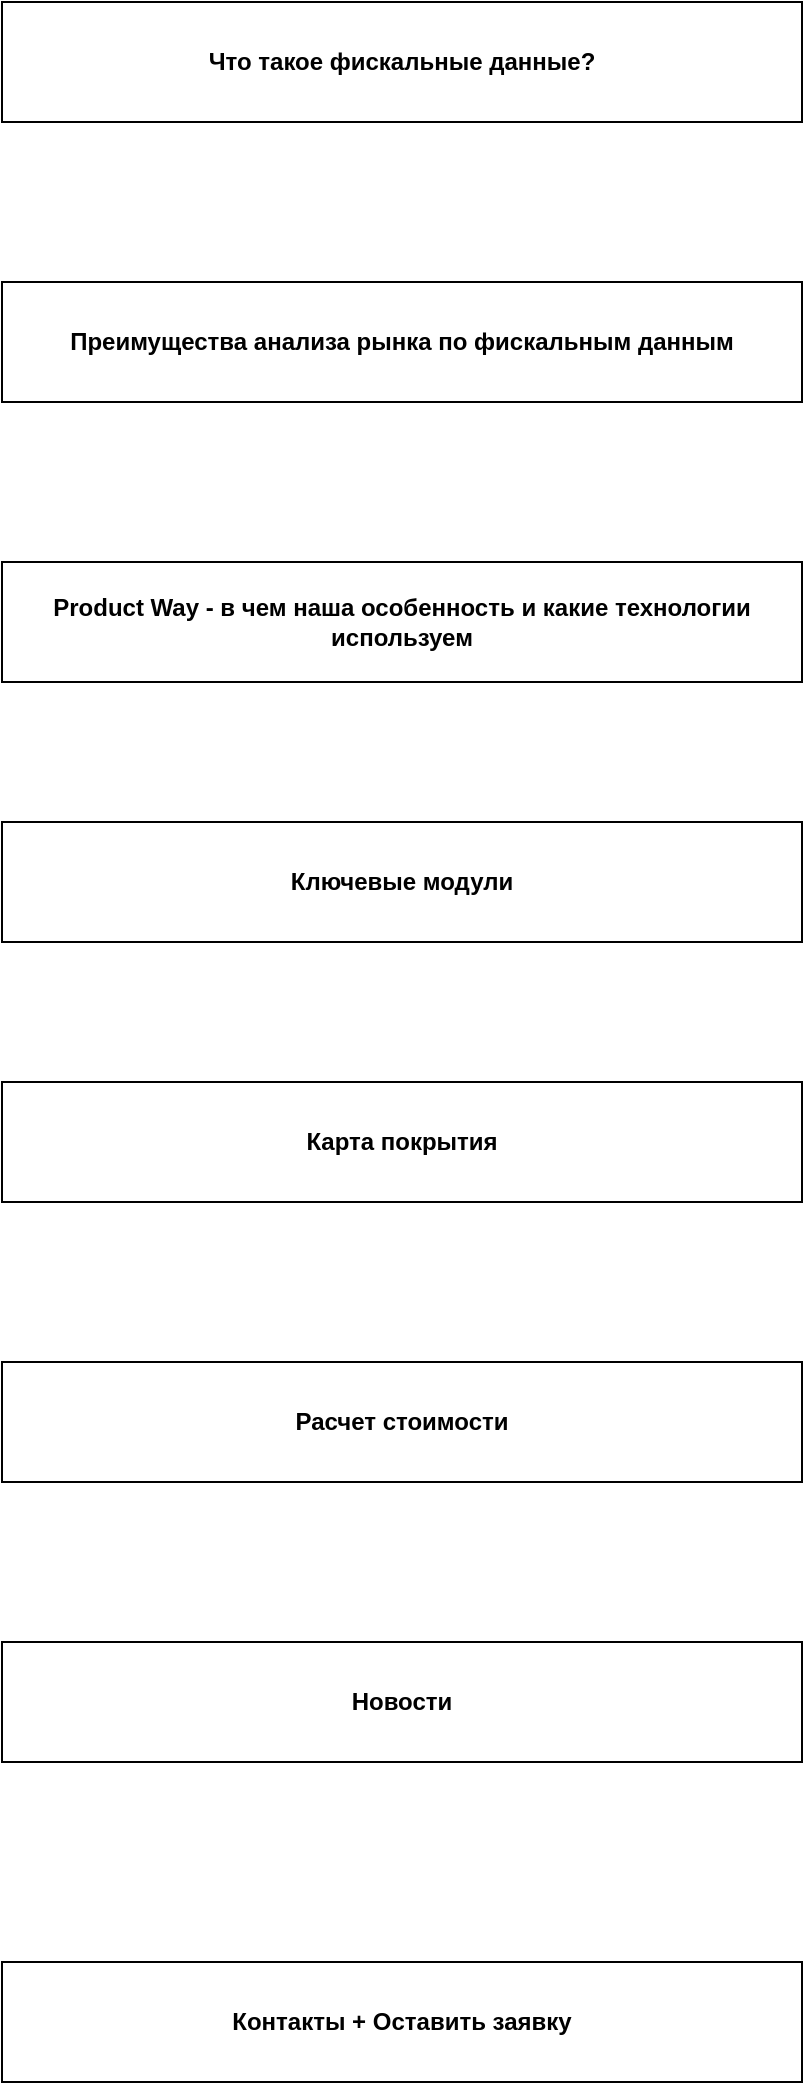 <mxfile version="14.2.9" type="github">
  <diagram id="H3-4zY_dl16-pE3fcs3A" name="Page-1">
    <mxGraphModel dx="868" dy="479" grid="1" gridSize="10" guides="1" tooltips="1" connect="1" arrows="1" fold="1" page="1" pageScale="1" pageWidth="827" pageHeight="1169" math="0" shadow="0">
      <root>
        <mxCell id="0" />
        <mxCell id="1" parent="0" />
        <mxCell id="qgN8fIEhzLymv8GiFc2B-1" value="&lt;b&gt;Что такое фискальные данные?&lt;br&gt;&lt;/b&gt;" style="rounded=0;whiteSpace=wrap;html=1;" vertex="1" parent="1">
          <mxGeometry x="120" y="20" width="400" height="60" as="geometry" />
        </mxCell>
        <mxCell id="qgN8fIEhzLymv8GiFc2B-2" value="Преимущества анализа рынка по фискальным данным" style="rounded=0;whiteSpace=wrap;html=1;fontStyle=1" vertex="1" parent="1">
          <mxGeometry x="120" y="160" width="400" height="60" as="geometry" />
        </mxCell>
        <mxCell id="qgN8fIEhzLymv8GiFc2B-3" value="Product Way - в чем наша особенность и какие технологии используем" style="rounded=0;whiteSpace=wrap;html=1;fontStyle=1" vertex="1" parent="1">
          <mxGeometry x="120" y="300" width="400" height="60" as="geometry" />
        </mxCell>
        <mxCell id="qgN8fIEhzLymv8GiFc2B-4" value="Ключевые модули" style="rounded=0;whiteSpace=wrap;html=1;fontStyle=1" vertex="1" parent="1">
          <mxGeometry x="120" y="430" width="400" height="60" as="geometry" />
        </mxCell>
        <mxCell id="qgN8fIEhzLymv8GiFc2B-5" value="Карта покрытия" style="rounded=0;whiteSpace=wrap;html=1;fontStyle=1" vertex="1" parent="1">
          <mxGeometry x="120" y="560" width="400" height="60" as="geometry" />
        </mxCell>
        <mxCell id="qgN8fIEhzLymv8GiFc2B-6" value="Расчет стоимости" style="rounded=0;whiteSpace=wrap;html=1;fontStyle=1" vertex="1" parent="1">
          <mxGeometry x="120" y="700" width="400" height="60" as="geometry" />
        </mxCell>
        <mxCell id="qgN8fIEhzLymv8GiFc2B-7" value="Новости" style="rounded=0;whiteSpace=wrap;html=1;fontStyle=1" vertex="1" parent="1">
          <mxGeometry x="120" y="840" width="400" height="60" as="geometry" />
        </mxCell>
        <mxCell id="qgN8fIEhzLymv8GiFc2B-8" value="Контакты + Оставить заявку" style="rounded=0;whiteSpace=wrap;html=1;fontStyle=1" vertex="1" parent="1">
          <mxGeometry x="120" y="1000" width="400" height="60" as="geometry" />
        </mxCell>
      </root>
    </mxGraphModel>
  </diagram>
</mxfile>
